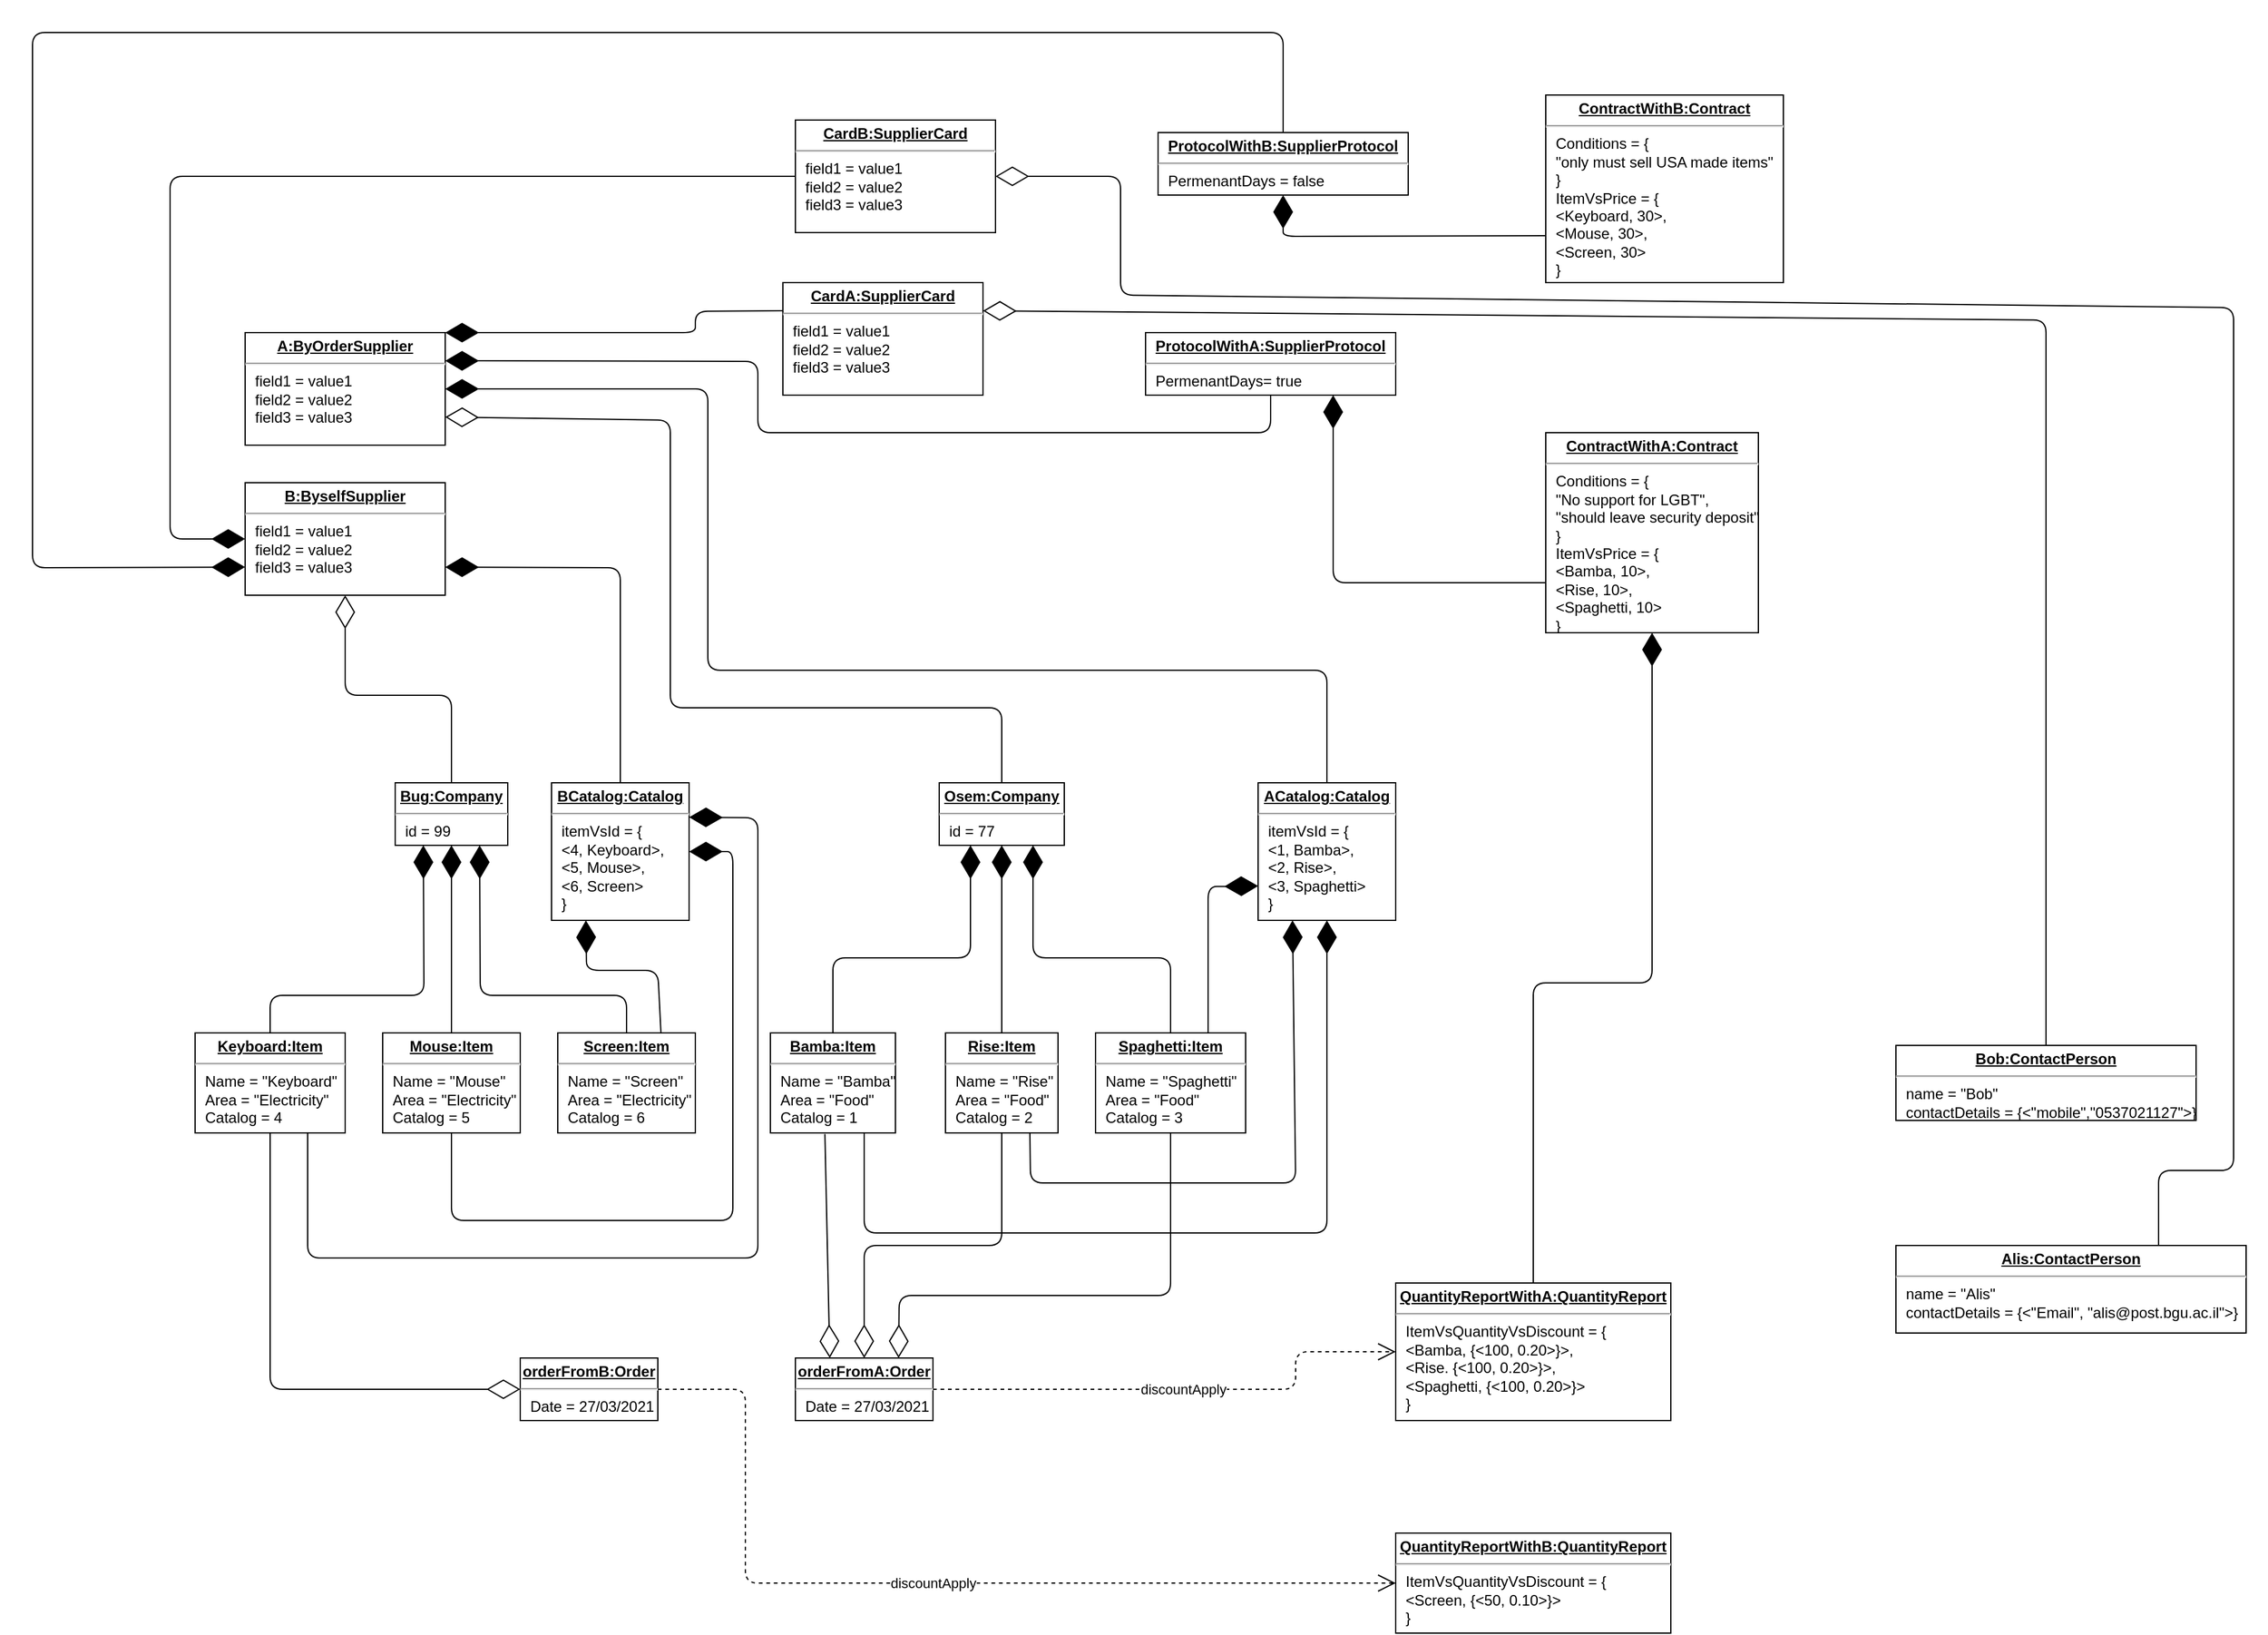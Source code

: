 <mxfile version="14.5.1" type="github">
  <diagram id="dYyYIR4Ugpj-6gh6JbMv" name="Page-1">
    <mxGraphModel dx="1290" dy="1740" grid="1" gridSize="10" guides="1" tooltips="1" connect="1" arrows="1" fold="1" page="1" pageScale="1" pageWidth="850" pageHeight="1100" math="0" shadow="0">
      <root>
        <mxCell id="0" />
        <mxCell id="1" parent="0" />
        <mxCell id="c0Frbfkyd1XwwGwyiTW0-1" value="&lt;br&gt;" style="text;html=1;strokeColor=none;fillColor=none;align=center;verticalAlign=middle;whiteSpace=wrap;rounded=0;" vertex="1" parent="1">
          <mxGeometry x="880" y="600" width="40" height="20" as="geometry" />
        </mxCell>
        <mxCell id="c0Frbfkyd1XwwGwyiTW0-2" value="&lt;p style=&quot;margin: 0px ; margin-top: 4px ; text-align: center ; text-decoration: underline&quot;&gt;&lt;b&gt;B:ByselfSupplier&lt;/b&gt;&lt;/p&gt;&lt;hr&gt;&lt;p style=&quot;margin: 0px ; margin-left: 8px&quot;&gt;field1 = value1&lt;br&gt;field2 = value2&lt;br&gt;field3 = value3&lt;/p&gt;" style="verticalAlign=top;align=left;overflow=fill;fontSize=12;fontFamily=Helvetica;html=1;" vertex="1" parent="1">
          <mxGeometry x="920" y="160" width="160" height="90" as="geometry" />
        </mxCell>
        <mxCell id="c0Frbfkyd1XwwGwyiTW0-7" value="&lt;p style=&quot;margin: 0px ; margin-top: 4px ; text-align: center ; text-decoration: underline&quot;&gt;&lt;b&gt;Rise:Item&lt;/b&gt;&lt;/p&gt;&lt;hr&gt;&lt;p style=&quot;margin: 0px ; margin-left: 8px&quot;&gt;Name = &quot;Rise&quot;&lt;br&gt;Area = &quot;Food&quot;&lt;br&gt;Catalog = 2&lt;br&gt;&lt;/p&gt;" style="verticalAlign=top;align=left;overflow=fill;fontSize=12;fontFamily=Helvetica;html=1;" vertex="1" parent="1">
          <mxGeometry x="1480" y="600" width="90" height="80" as="geometry" />
        </mxCell>
        <mxCell id="c0Frbfkyd1XwwGwyiTW0-8" value="&lt;p style=&quot;margin: 0px ; margin-top: 4px ; text-align: center ; text-decoration: underline&quot;&gt;&lt;b&gt;Bamba:Item&lt;/b&gt;&lt;/p&gt;&lt;hr&gt;&lt;p style=&quot;margin: 0px ; margin-left: 8px&quot;&gt;Name = &quot;Bamba&quot;&lt;br&gt;Area = &quot;Food&quot;&lt;br&gt;Catalog = 1&lt;br&gt;&lt;/p&gt;" style="verticalAlign=top;align=left;overflow=fill;fontSize=12;fontFamily=Helvetica;html=1;" vertex="1" parent="1">
          <mxGeometry x="1340" y="600" width="100" height="80" as="geometry" />
        </mxCell>
        <mxCell id="c0Frbfkyd1XwwGwyiTW0-9" value="&lt;p style=&quot;margin: 0px ; margin-top: 4px ; text-align: center ; text-decoration: underline&quot;&gt;&lt;b&gt;ContractWithB:Contract&lt;/b&gt;&lt;/p&gt;&lt;hr&gt;&lt;p style=&quot;margin: 0px 0px 0px 8px&quot;&gt;Conditions = {&lt;/p&gt;&lt;p style=&quot;margin: 0px 0px 0px 8px&quot;&gt;&quot;only must sell USA made items&quot;&lt;/p&gt;&lt;p style=&quot;margin: 0px 0px 0px 8px&quot;&gt;&lt;span&gt;}&lt;/span&gt;&lt;br&gt;&lt;/p&gt;&lt;p style=&quot;margin: 0px 0px 0px 8px&quot;&gt;ItemVsPrice = {&lt;/p&gt;&lt;p style=&quot;margin: 0px 0px 0px 8px&quot;&gt;&amp;lt;Keyboard, 30&amp;gt;,&lt;/p&gt;&lt;p style=&quot;margin: 0px 0px 0px 8px&quot;&gt;&amp;lt;Mouse, 30&amp;gt;,&lt;/p&gt;&lt;p style=&quot;margin: 0px 0px 0px 8px&quot;&gt;&amp;lt;Screen, 30&amp;gt;&lt;/p&gt;&lt;p style=&quot;margin: 0px 0px 0px 8px&quot;&gt;}&lt;/p&gt;" style="verticalAlign=top;align=left;overflow=fill;fontSize=12;fontFamily=Helvetica;html=1;" vertex="1" parent="1">
          <mxGeometry x="1960" y="-150" width="190" height="150" as="geometry" />
        </mxCell>
        <mxCell id="c0Frbfkyd1XwwGwyiTW0-10" value="&lt;p style=&quot;margin: 0px ; margin-top: 4px ; text-align: center ; text-decoration: underline&quot;&gt;&lt;b&gt;ContractWithA:Contract&lt;/b&gt;&lt;/p&gt;&lt;hr&gt;&lt;p style=&quot;margin: 0px ; margin-left: 8px&quot;&gt;Conditions = {&lt;/p&gt;&lt;p style=&quot;margin: 0px ; margin-left: 8px&quot;&gt;&quot;No support for LGBT&quot;,&lt;/p&gt;&lt;p style=&quot;margin: 0px ; margin-left: 8px&quot;&gt;&quot;should leave security deposit&quot;&lt;/p&gt;&lt;p style=&quot;margin: 0px ; margin-left: 8px&quot;&gt;}&lt;/p&gt;&lt;p style=&quot;margin: 0px ; margin-left: 8px&quot;&gt;ItemVsPrice = {&lt;/p&gt;&lt;p style=&quot;margin: 0px ; margin-left: 8px&quot;&gt;&amp;lt;Bamba, 10&amp;gt;,&lt;/p&gt;&lt;p style=&quot;margin: 0px ; margin-left: 8px&quot;&gt;&amp;lt;Rise, 10&amp;gt;,&lt;/p&gt;&lt;p style=&quot;margin: 0px ; margin-left: 8px&quot;&gt;&amp;lt;Spaghetti, 10&amp;gt;&lt;/p&gt;&lt;p style=&quot;margin: 0px ; margin-left: 8px&quot;&gt;&lt;span&gt;}&lt;/span&gt;&lt;/p&gt;" style="verticalAlign=top;align=left;overflow=fill;fontSize=12;fontFamily=Helvetica;html=1;" vertex="1" parent="1">
          <mxGeometry x="1960" y="120" width="170" height="160" as="geometry" />
        </mxCell>
        <mxCell id="c0Frbfkyd1XwwGwyiTW0-11" value="&lt;p style=&quot;margin: 0px ; margin-top: 4px ; text-align: center ; text-decoration: underline&quot;&gt;&lt;b&gt;A:ByOrderSupplier&lt;/b&gt;&lt;/p&gt;&lt;hr&gt;&lt;p style=&quot;margin: 0px ; margin-left: 8px&quot;&gt;field1 = value1&lt;br&gt;field2 = value2&lt;br&gt;field3 = value3&lt;/p&gt;" style="verticalAlign=top;align=left;overflow=fill;fontSize=12;fontFamily=Helvetica;html=1;" vertex="1" parent="1">
          <mxGeometry x="920" y="40" width="160" height="90" as="geometry" />
        </mxCell>
        <mxCell id="c0Frbfkyd1XwwGwyiTW0-13" value="&lt;p style=&quot;margin: 0px ; margin-top: 4px ; text-align: center ; text-decoration: underline&quot;&gt;&lt;b&gt;Spaghetti:Item&lt;/b&gt;&lt;/p&gt;&lt;hr&gt;&lt;p style=&quot;margin: 0px ; margin-left: 8px&quot;&gt;Name = &quot;Spaghetti&quot;&lt;br&gt;Area = &quot;Food&quot;&lt;br&gt;Catalog = 3&lt;br&gt;&lt;/p&gt;" style="verticalAlign=top;align=left;overflow=fill;fontSize=12;fontFamily=Helvetica;html=1;" vertex="1" parent="1">
          <mxGeometry x="1600" y="600" width="120" height="80" as="geometry" />
        </mxCell>
        <mxCell id="c0Frbfkyd1XwwGwyiTW0-15" value="&lt;p style=&quot;margin: 0px ; margin-top: 4px ; text-align: center ; text-decoration: underline&quot;&gt;&lt;b&gt;Osem:Company&lt;/b&gt;&lt;/p&gt;&lt;hr&gt;&lt;p style=&quot;margin: 0px ; margin-left: 8px&quot;&gt;id = 77&lt;br&gt;&lt;br&gt;&lt;/p&gt;" style="verticalAlign=top;align=left;overflow=fill;fontSize=12;fontFamily=Helvetica;html=1;" vertex="1" parent="1">
          <mxGeometry x="1475" y="400" width="100" height="50" as="geometry" />
        </mxCell>
        <mxCell id="c0Frbfkyd1XwwGwyiTW0-17" value="&lt;p style=&quot;margin: 0px ; margin-top: 4px ; text-align: center ; text-decoration: underline&quot;&gt;&lt;b&gt;QuantityReportWithB:QuantityReport&lt;/b&gt;&lt;/p&gt;&lt;hr&gt;&lt;p style=&quot;margin: 0px 0px 0px 8px&quot;&gt;ItemVsQuantityVsDiscount = {&amp;nbsp;&lt;/p&gt;&lt;p style=&quot;margin: 0px 0px 0px 8px&quot;&gt;&lt;span&gt;&amp;lt;Screen, {&amp;lt;50, 0.10&amp;gt;}&amp;gt;&lt;/span&gt;&lt;/p&gt;&lt;p style=&quot;margin: 0px 0px 0px 8px&quot;&gt;}&lt;/p&gt;" style="verticalAlign=top;align=left;overflow=fill;fontSize=12;fontFamily=Helvetica;html=1;" vertex="1" parent="1">
          <mxGeometry x="1840" y="1000" width="220" height="80" as="geometry" />
        </mxCell>
        <mxCell id="c0Frbfkyd1XwwGwyiTW0-18" value="&lt;p style=&quot;margin: 0px ; margin-top: 4px ; text-align: center ; text-decoration: underline&quot;&gt;&lt;b&gt;QuantityReportWithA:QuantityReport&lt;/b&gt;&lt;/p&gt;&lt;hr&gt;&lt;p style=&quot;margin: 0px ; margin-left: 8px&quot;&gt;ItemVsQuantityVsDiscount = {&amp;nbsp;&lt;/p&gt;&lt;p style=&quot;margin: 0px ; margin-left: 8px&quot;&gt;&amp;lt;Bamba, {&amp;lt;100, 0.20&amp;gt;}&amp;gt;,&amp;nbsp;&lt;/p&gt;&lt;p style=&quot;margin: 0px ; margin-left: 8px&quot;&gt;&amp;lt;Rise. {&amp;lt;100, 0.20&amp;gt;}&amp;gt;,&lt;/p&gt;&lt;p style=&quot;margin: 0px ; margin-left: 8px&quot;&gt;&amp;lt;Spaghetti, {&amp;lt;100, 0.20&amp;gt;}&amp;gt;&lt;/p&gt;&lt;p style=&quot;margin: 0px ; margin-left: 8px&quot;&gt;}&lt;/p&gt;" style="verticalAlign=top;align=left;overflow=fill;fontSize=12;fontFamily=Helvetica;html=1;" vertex="1" parent="1">
          <mxGeometry x="1840" y="800" width="220" height="110" as="geometry" />
        </mxCell>
        <mxCell id="c0Frbfkyd1XwwGwyiTW0-21" value="&lt;p style=&quot;margin: 0px ; margin-top: 4px ; text-align: center ; text-decoration: underline&quot;&gt;&lt;b&gt;ACatalog:Catalog&lt;/b&gt;&lt;/p&gt;&lt;hr&gt;&lt;p style=&quot;margin: 0px ; margin-left: 8px&quot;&gt;itemVsId = {&lt;/p&gt;&lt;p style=&quot;margin: 0px ; margin-left: 8px&quot;&gt;&amp;lt;1, Bamba&amp;gt;,&lt;/p&gt;&lt;p style=&quot;margin: 0px ; margin-left: 8px&quot;&gt;&amp;lt;2, Rise&amp;gt;,&lt;/p&gt;&lt;p style=&quot;margin: 0px ; margin-left: 8px&quot;&gt;&amp;lt;3, Spaghetti&amp;gt;&lt;/p&gt;&lt;p style=&quot;margin: 0px ; margin-left: 8px&quot;&gt;}&lt;/p&gt;" style="verticalAlign=top;align=left;overflow=fill;fontSize=12;fontFamily=Helvetica;html=1;" vertex="1" parent="1">
          <mxGeometry x="1730" y="400" width="110" height="110" as="geometry" />
        </mxCell>
        <mxCell id="c0Frbfkyd1XwwGwyiTW0-22" value="&lt;p style=&quot;margin: 0px ; margin-top: 4px ; text-align: center ; text-decoration: underline&quot;&gt;&lt;b&gt;Bob:ContactPerson&lt;/b&gt;&lt;/p&gt;&lt;hr&gt;&lt;p style=&quot;margin: 0px ; margin-left: 8px&quot;&gt;name = &quot;Bob&quot;&lt;br&gt;contactDetails = {&amp;lt;&quot;mobile&quot;,&quot;0537021127&quot;&amp;gt;&lt;span&gt;}&lt;/span&gt;&lt;/p&gt;&lt;p style=&quot;margin: 0px ; margin-left: 8px&quot;&gt;&lt;br&gt;&lt;/p&gt;" style="verticalAlign=top;align=left;overflow=fill;fontSize=12;fontFamily=Helvetica;html=1;" vertex="1" parent="1">
          <mxGeometry x="2240" y="610" width="240" height="60" as="geometry" />
        </mxCell>
        <mxCell id="c0Frbfkyd1XwwGwyiTW0-23" value="&lt;p style=&quot;margin: 0px ; margin-top: 4px ; text-align: center ; text-decoration: underline&quot;&gt;&lt;b&gt;Alis:ContactPerson&lt;/b&gt;&lt;/p&gt;&lt;hr&gt;&lt;p style=&quot;margin: 0px ; margin-left: 8px&quot;&gt;name = &quot;Alis&quot;&lt;br&gt;contactDetails = {&amp;lt;&quot;Email&quot;, &quot;alis@post.bgu.ac.il&quot;&amp;gt;}&lt;br&gt;&lt;/p&gt;" style="verticalAlign=top;align=left;overflow=fill;fontSize=12;fontFamily=Helvetica;html=1;" vertex="1" parent="1">
          <mxGeometry x="2240" y="770" width="280" height="70" as="geometry" />
        </mxCell>
        <mxCell id="c0Frbfkyd1XwwGwyiTW0-24" value="&lt;p style=&quot;margin: 0px ; margin-top: 4px ; text-align: center ; text-decoration: underline&quot;&gt;&lt;b&gt;ProtocolWithA:SupplierProtocol&lt;/b&gt;&lt;/p&gt;&lt;hr&gt;&lt;p style=&quot;margin: 0px ; margin-left: 8px&quot;&gt;PermenantDays= true&lt;br&gt;&lt;/p&gt;" style="verticalAlign=top;align=left;overflow=fill;fontSize=12;fontFamily=Helvetica;html=1;" vertex="1" parent="1">
          <mxGeometry x="1640" y="40" width="200" height="50" as="geometry" />
        </mxCell>
        <mxCell id="c0Frbfkyd1XwwGwyiTW0-26" value="&lt;p style=&quot;margin: 0px ; margin-top: 4px ; text-align: center ; text-decoration: underline&quot;&gt;&lt;b&gt;ProtocolWithB:SupplierProtocol&lt;/b&gt;&lt;/p&gt;&lt;hr&gt;&lt;p style=&quot;margin: 0px ; margin-left: 8px&quot;&gt;PermenantDays = false&lt;br&gt;&lt;/p&gt;" style="verticalAlign=top;align=left;overflow=fill;fontSize=12;fontFamily=Helvetica;html=1;" vertex="1" parent="1">
          <mxGeometry x="1650" y="-120" width="200" height="50" as="geometry" />
        </mxCell>
        <mxCell id="c0Frbfkyd1XwwGwyiTW0-28" value="&lt;p style=&quot;margin: 0px ; margin-top: 4px ; text-align: center ; text-decoration: underline&quot;&gt;&lt;b&gt;CardB:SupplierCard&lt;/b&gt;&lt;/p&gt;&lt;hr&gt;&lt;p style=&quot;margin: 0px ; margin-left: 8px&quot;&gt;field1 = value1&lt;br&gt;field2 = value2&lt;br&gt;field3 = value3&lt;/p&gt;" style="verticalAlign=top;align=left;overflow=fill;fontSize=12;fontFamily=Helvetica;html=1;" vertex="1" parent="1">
          <mxGeometry x="1360" y="-130" width="160" height="90" as="geometry" />
        </mxCell>
        <mxCell id="c0Frbfkyd1XwwGwyiTW0-29" value="&lt;p style=&quot;margin: 0px ; margin-top: 4px ; text-align: center ; text-decoration: underline&quot;&gt;&lt;b&gt;CardA:SupplierCard&lt;/b&gt;&lt;/p&gt;&lt;hr&gt;&lt;p style=&quot;margin: 0px ; margin-left: 8px&quot;&gt;field1 = value1&lt;br&gt;field2 = value2&lt;br&gt;field3 = value3&lt;/p&gt;" style="verticalAlign=top;align=left;overflow=fill;fontSize=12;fontFamily=Helvetica;html=1;" vertex="1" parent="1">
          <mxGeometry x="1350" width="160" height="90" as="geometry" />
        </mxCell>
        <mxCell id="c0Frbfkyd1XwwGwyiTW0-32" value="&lt;p style=&quot;margin: 0px ; margin-top: 4px ; text-align: center ; text-decoration: underline&quot;&gt;&lt;b&gt;orderFromA:Order&lt;/b&gt;&lt;/p&gt;&lt;hr&gt;&lt;p style=&quot;margin: 0px ; margin-left: 8px&quot;&gt;Date = 27/03/2021&lt;br&gt;&lt;/p&gt;" style="verticalAlign=top;align=left;overflow=fill;fontSize=12;fontFamily=Helvetica;html=1;" vertex="1" parent="1">
          <mxGeometry x="1360" y="860" width="110" height="50" as="geometry" />
        </mxCell>
        <mxCell id="c0Frbfkyd1XwwGwyiTW0-33" value="&lt;p style=&quot;margin: 0px ; margin-top: 4px ; text-align: center ; text-decoration: underline&quot;&gt;&lt;b&gt;orderFromB:Order&lt;/b&gt;&lt;/p&gt;&lt;hr&gt;&lt;p style=&quot;margin: 0px ; margin-left: 8px&quot;&gt;Date = 27/03/2021&lt;/p&gt;" style="verticalAlign=top;align=left;overflow=fill;fontSize=12;fontFamily=Helvetica;html=1;" vertex="1" parent="1">
          <mxGeometry x="1140" y="860" width="110" height="50" as="geometry" />
        </mxCell>
        <mxCell id="c0Frbfkyd1XwwGwyiTW0-35" value="" style="endArrow=diamondThin;endFill=1;endSize=24;html=1;exitX=0.5;exitY=0;exitDx=0;exitDy=0;entryX=0.75;entryY=1;entryDx=0;entryDy=0;" edge="1" parent="1" source="c0Frbfkyd1XwwGwyiTW0-13" target="c0Frbfkyd1XwwGwyiTW0-15">
          <mxGeometry width="160" relative="1" as="geometry">
            <mxPoint x="1300" y="890" as="sourcePoint" />
            <mxPoint x="1460" y="890" as="targetPoint" />
            <Array as="points">
              <mxPoint x="1660" y="540" />
              <mxPoint x="1550" y="540" />
            </Array>
          </mxGeometry>
        </mxCell>
        <mxCell id="c0Frbfkyd1XwwGwyiTW0-36" value="" style="endArrow=diamondThin;endFill=1;endSize=24;html=1;exitX=0.5;exitY=0;exitDx=0;exitDy=0;entryX=0.5;entryY=1;entryDx=0;entryDy=0;" edge="1" parent="1" source="c0Frbfkyd1XwwGwyiTW0-7" target="c0Frbfkyd1XwwGwyiTW0-15">
          <mxGeometry width="160" relative="1" as="geometry">
            <mxPoint x="1310" y="900" as="sourcePoint" />
            <mxPoint x="1470" y="900" as="targetPoint" />
          </mxGeometry>
        </mxCell>
        <mxCell id="c0Frbfkyd1XwwGwyiTW0-38" value="" style="endArrow=diamondThin;endFill=1;endSize=24;html=1;exitX=0.5;exitY=0;exitDx=0;exitDy=0;entryX=0.25;entryY=1;entryDx=0;entryDy=0;" edge="1" parent="1" source="c0Frbfkyd1XwwGwyiTW0-8" target="c0Frbfkyd1XwwGwyiTW0-15">
          <mxGeometry width="160" relative="1" as="geometry">
            <mxPoint x="1300" y="890" as="sourcePoint" />
            <mxPoint x="1460" y="890" as="targetPoint" />
            <Array as="points">
              <mxPoint x="1390" y="540" />
              <mxPoint x="1500" y="540" />
            </Array>
          </mxGeometry>
        </mxCell>
        <mxCell id="c0Frbfkyd1XwwGwyiTW0-54" value="" style="group" vertex="1" connectable="0" parent="1">
          <mxGeometry x="880" y="400" width="410" height="280" as="geometry" />
        </mxCell>
        <mxCell id="c0Frbfkyd1XwwGwyiTW0-49" value="&lt;p style=&quot;margin: 0px ; margin-top: 4px ; text-align: center ; text-decoration: underline&quot;&gt;&lt;b&gt;Bug:Company&lt;/b&gt;&lt;/p&gt;&lt;hr&gt;&lt;p style=&quot;margin: 0px ; margin-left: 8px&quot;&gt;id = 99&lt;br&gt;&lt;/p&gt;" style="verticalAlign=top;align=left;overflow=fill;fontSize=12;fontFamily=Helvetica;html=1;" vertex="1" parent="c0Frbfkyd1XwwGwyiTW0-54">
          <mxGeometry x="160" width="90" height="50" as="geometry" />
        </mxCell>
        <mxCell id="c0Frbfkyd1XwwGwyiTW0-50" value="&lt;p style=&quot;margin: 0px ; margin-top: 4px ; text-align: center ; text-decoration: underline&quot;&gt;&lt;b&gt;Keyboard:Item&lt;/b&gt;&lt;/p&gt;&lt;hr&gt;&lt;p style=&quot;margin: 0px ; margin-left: 8px&quot;&gt;Name = &quot;Keyboard&quot;&lt;br&gt;Area = &quot;Electricity&quot;&lt;br&gt;Catalog = 4&lt;br&gt;&lt;/p&gt;" style="verticalAlign=top;align=left;overflow=fill;fontSize=12;fontFamily=Helvetica;html=1;" vertex="1" parent="c0Frbfkyd1XwwGwyiTW0-54">
          <mxGeometry y="200" width="120" height="80" as="geometry" />
        </mxCell>
        <mxCell id="c0Frbfkyd1XwwGwyiTW0-51" value="&lt;p style=&quot;margin: 0px ; margin-top: 4px ; text-align: center ; text-decoration: underline&quot;&gt;&lt;b&gt;Mouse:Item&lt;/b&gt;&lt;/p&gt;&lt;hr&gt;&lt;p style=&quot;margin: 0px ; margin-left: 8px&quot;&gt;Name = &quot;Mouse&quot;&lt;br&gt;Area = &quot;Electricity&quot;&lt;br&gt;Catalog = 5&lt;br&gt;&lt;/p&gt;" style="verticalAlign=top;align=left;overflow=fill;fontSize=12;fontFamily=Helvetica;html=1;" vertex="1" parent="c0Frbfkyd1XwwGwyiTW0-54">
          <mxGeometry x="150" y="200" width="110" height="80" as="geometry" />
        </mxCell>
        <mxCell id="c0Frbfkyd1XwwGwyiTW0-52" value="&lt;p style=&quot;margin: 0px ; margin-top: 4px ; text-align: center ; text-decoration: underline&quot;&gt;&lt;b&gt;Screen:Item&lt;/b&gt;&lt;/p&gt;&lt;hr&gt;&lt;p style=&quot;margin: 0px ; margin-left: 8px&quot;&gt;Name = &quot;Screen&quot;&lt;br&gt;Area = &quot;Electricity&quot;&lt;br&gt;Catalog = 6&lt;/p&gt;" style="verticalAlign=top;align=left;overflow=fill;fontSize=12;fontFamily=Helvetica;html=1;" vertex="1" parent="c0Frbfkyd1XwwGwyiTW0-54">
          <mxGeometry x="290" y="200" width="110" height="80" as="geometry" />
        </mxCell>
        <mxCell id="c0Frbfkyd1XwwGwyiTW0-53" value="" style="endArrow=diamondThin;endFill=1;endSize=24;html=1;exitX=0.5;exitY=0;exitDx=0;exitDy=0;entryX=0.25;entryY=1;entryDx=0;entryDy=0;" edge="1" parent="c0Frbfkyd1XwwGwyiTW0-54">
          <mxGeometry width="160" relative="1" as="geometry">
            <mxPoint x="60" y="200" as="sourcePoint" />
            <mxPoint x="182.5" y="50" as="targetPoint" />
            <Array as="points">
              <mxPoint x="60" y="170" />
              <mxPoint x="183" y="170" />
            </Array>
          </mxGeometry>
        </mxCell>
        <mxCell id="c0Frbfkyd1XwwGwyiTW0-34" value="" style="endArrow=diamondThin;endFill=1;endSize=24;html=1;exitX=0.5;exitY=0;exitDx=0;exitDy=0;entryX=0.75;entryY=1;entryDx=0;entryDy=0;" edge="1" parent="c0Frbfkyd1XwwGwyiTW0-54" source="c0Frbfkyd1XwwGwyiTW0-52" target="c0Frbfkyd1XwwGwyiTW0-49">
          <mxGeometry width="160" relative="1" as="geometry">
            <mxPoint x="410" y="80" as="sourcePoint" />
            <mxPoint x="228" y="450" as="targetPoint" />
            <Array as="points">
              <mxPoint x="345" y="170" />
              <mxPoint x="228" y="170" />
            </Array>
          </mxGeometry>
        </mxCell>
        <mxCell id="c0Frbfkyd1XwwGwyiTW0-37" value="" style="endArrow=diamondThin;endFill=1;endSize=24;html=1;exitX=0.5;exitY=0;exitDx=0;exitDy=0;entryX=0.5;entryY=1;entryDx=0;entryDy=0;" edge="1" parent="c0Frbfkyd1XwwGwyiTW0-54" source="c0Frbfkyd1XwwGwyiTW0-51" target="c0Frbfkyd1XwwGwyiTW0-49">
          <mxGeometry width="160" relative="1" as="geometry">
            <mxPoint x="410" y="480" as="sourcePoint" />
            <mxPoint x="570" y="480" as="targetPoint" />
          </mxGeometry>
        </mxCell>
        <mxCell id="c0Frbfkyd1XwwGwyiTW0-20" value="&lt;p style=&quot;margin: 0px ; margin-top: 4px ; text-align: center ; text-decoration: underline&quot;&gt;&lt;b&gt;BCatalog:Catalog&lt;/b&gt;&lt;/p&gt;&lt;hr&gt;&lt;p style=&quot;margin: 0px 0px 0px 8px&quot;&gt;itemVsId = {&lt;/p&gt;&lt;p style=&quot;margin: 0px 0px 0px 8px&quot;&gt;&amp;lt;4, Keyboard&amp;gt;,&lt;/p&gt;&lt;p style=&quot;margin: 0px 0px 0px 8px&quot;&gt;&amp;lt;5, Mouse&amp;gt;,&lt;/p&gt;&lt;p style=&quot;margin: 0px 0px 0px 8px&quot;&gt;&amp;lt;6, Screen&amp;gt;&lt;/p&gt;&lt;p style=&quot;margin: 0px 0px 0px 8px&quot;&gt;}&lt;/p&gt;" style="verticalAlign=top;align=left;overflow=fill;fontSize=12;fontFamily=Helvetica;html=1;" vertex="1" parent="c0Frbfkyd1XwwGwyiTW0-54">
          <mxGeometry x="285" width="110" height="110" as="geometry" />
        </mxCell>
        <mxCell id="c0Frbfkyd1XwwGwyiTW0-61" value="" style="endArrow=diamondThin;endFill=1;endSize=24;html=1;exitX=0.75;exitY=0;exitDx=0;exitDy=0;entryX=0.25;entryY=1;entryDx=0;entryDy=0;" edge="1" parent="c0Frbfkyd1XwwGwyiTW0-54" source="c0Frbfkyd1XwwGwyiTW0-52" target="c0Frbfkyd1XwwGwyiTW0-20">
          <mxGeometry width="160" relative="1" as="geometry">
            <mxPoint x="320" y="210" as="sourcePoint" />
            <mxPoint x="480" y="210" as="targetPoint" />
            <Array as="points">
              <mxPoint x="370" y="150" />
              <mxPoint x="313" y="150" />
            </Array>
          </mxGeometry>
        </mxCell>
        <mxCell id="c0Frbfkyd1XwwGwyiTW0-63" value="" style="endArrow=diamondThin;endFill=1;endSize=24;html=1;exitX=0.75;exitY=1;exitDx=0;exitDy=0;entryX=1;entryY=0.25;entryDx=0;entryDy=0;" edge="1" parent="c0Frbfkyd1XwwGwyiTW0-54" source="c0Frbfkyd1XwwGwyiTW0-50" target="c0Frbfkyd1XwwGwyiTW0-20">
          <mxGeometry width="160" relative="1" as="geometry">
            <mxPoint x="215" y="290" as="sourcePoint" />
            <mxPoint x="420" y="400" as="targetPoint" />
            <Array as="points">
              <mxPoint x="90" y="380" />
              <mxPoint x="450" y="380" />
              <mxPoint x="450" y="28" />
            </Array>
          </mxGeometry>
        </mxCell>
        <mxCell id="c0Frbfkyd1XwwGwyiTW0-62" value="" style="endArrow=diamondThin;endFill=1;endSize=24;html=1;exitX=0.5;exitY=1;exitDx=0;exitDy=0;entryX=1;entryY=0.5;entryDx=0;entryDy=0;" edge="1" parent="c0Frbfkyd1XwwGwyiTW0-54" source="c0Frbfkyd1XwwGwyiTW0-51" target="c0Frbfkyd1XwwGwyiTW0-20">
          <mxGeometry width="160" relative="1" as="geometry">
            <mxPoint x="320" y="210" as="sourcePoint" />
            <mxPoint x="320" y="350" as="targetPoint" />
            <Array as="points">
              <mxPoint x="205" y="350" />
              <mxPoint x="430" y="350" />
              <mxPoint x="430" y="55" />
            </Array>
          </mxGeometry>
        </mxCell>
        <mxCell id="c0Frbfkyd1XwwGwyiTW0-55" value="" style="endArrow=diamondThin;endFill=0;endSize=24;html=1;exitX=0.5;exitY=1;exitDx=0;exitDy=0;entryX=0;entryY=0.5;entryDx=0;entryDy=0;" edge="1" parent="1" source="c0Frbfkyd1XwwGwyiTW0-50" target="c0Frbfkyd1XwwGwyiTW0-33">
          <mxGeometry width="160" relative="1" as="geometry">
            <mxPoint x="1290" y="880" as="sourcePoint" />
            <mxPoint x="1450" y="880" as="targetPoint" />
            <Array as="points">
              <mxPoint x="940" y="885" />
            </Array>
          </mxGeometry>
        </mxCell>
        <mxCell id="c0Frbfkyd1XwwGwyiTW0-56" value="" style="endArrow=diamondThin;endFill=0;endSize=24;html=1;exitX=0.436;exitY=1.011;exitDx=0;exitDy=0;exitPerimeter=0;entryX=0.25;entryY=0;entryDx=0;entryDy=0;" edge="1" parent="1" source="c0Frbfkyd1XwwGwyiTW0-8" target="c0Frbfkyd1XwwGwyiTW0-32">
          <mxGeometry width="160" relative="1" as="geometry">
            <mxPoint x="1300" y="890" as="sourcePoint" />
            <mxPoint x="1460" y="890" as="targetPoint" />
          </mxGeometry>
        </mxCell>
        <mxCell id="c0Frbfkyd1XwwGwyiTW0-57" value="" style="endArrow=diamondThin;endFill=0;endSize=24;html=1;exitX=0.5;exitY=1;exitDx=0;exitDy=0;entryX=0.5;entryY=0;entryDx=0;entryDy=0;" edge="1" parent="1" source="c0Frbfkyd1XwwGwyiTW0-7" target="c0Frbfkyd1XwwGwyiTW0-32">
          <mxGeometry width="160" relative="1" as="geometry">
            <mxPoint x="1310" y="900" as="sourcePoint" />
            <mxPoint x="1470" y="900" as="targetPoint" />
            <Array as="points">
              <mxPoint x="1525" y="770" />
              <mxPoint x="1415" y="770" />
            </Array>
          </mxGeometry>
        </mxCell>
        <mxCell id="c0Frbfkyd1XwwGwyiTW0-58" value="" style="endArrow=diamondThin;endFill=0;endSize=24;html=1;exitX=0.5;exitY=1;exitDx=0;exitDy=0;entryX=0.75;entryY=0;entryDx=0;entryDy=0;" edge="1" parent="1" source="c0Frbfkyd1XwwGwyiTW0-13" target="c0Frbfkyd1XwwGwyiTW0-32">
          <mxGeometry width="160" relative="1" as="geometry">
            <mxPoint x="1320" y="910" as="sourcePoint" />
            <mxPoint x="1480" y="910" as="targetPoint" />
            <Array as="points">
              <mxPoint x="1660" y="810" />
              <mxPoint x="1443" y="810" />
            </Array>
          </mxGeometry>
        </mxCell>
        <mxCell id="c0Frbfkyd1XwwGwyiTW0-59" value="discountApply" style="endArrow=open;endSize=12;dashed=1;html=1;exitX=1;exitY=0.5;exitDx=0;exitDy=0;entryX=0;entryY=0.5;entryDx=0;entryDy=0;" edge="1" parent="1" source="c0Frbfkyd1XwwGwyiTW0-33" target="c0Frbfkyd1XwwGwyiTW0-17">
          <mxGeometry x="0.007" width="160" relative="1" as="geometry">
            <mxPoint x="1290" y="790" as="sourcePoint" />
            <mxPoint x="1540" y="1020" as="targetPoint" />
            <Array as="points">
              <mxPoint x="1320" y="885" />
              <mxPoint x="1320" y="1040" />
            </Array>
            <mxPoint as="offset" />
          </mxGeometry>
        </mxCell>
        <mxCell id="c0Frbfkyd1XwwGwyiTW0-60" value="discountApply" style="endArrow=open;endSize=12;dashed=1;html=1;exitX=1;exitY=0.5;exitDx=0;exitDy=0;entryX=0;entryY=0.5;entryDx=0;entryDy=0;" edge="1" parent="1" source="c0Frbfkyd1XwwGwyiTW0-32" target="c0Frbfkyd1XwwGwyiTW0-18">
          <mxGeometry width="160" relative="1" as="geometry">
            <mxPoint x="1300" y="800" as="sourcePoint" />
            <mxPoint x="1460" y="800" as="targetPoint" />
            <Array as="points">
              <mxPoint x="1760" y="885" />
              <mxPoint x="1760" y="855" />
            </Array>
            <mxPoint as="offset" />
          </mxGeometry>
        </mxCell>
        <mxCell id="c0Frbfkyd1XwwGwyiTW0-65" value="" style="endArrow=diamondThin;endFill=1;endSize=24;html=1;exitX=0.5;exitY=0;exitDx=0;exitDy=0;entryX=1;entryY=0.75;entryDx=0;entryDy=0;" edge="1" parent="1" source="c0Frbfkyd1XwwGwyiTW0-20" target="c0Frbfkyd1XwwGwyiTW0-2">
          <mxGeometry width="160" relative="1" as="geometry">
            <mxPoint x="1200" y="310" as="sourcePoint" />
            <mxPoint x="1090" y="183" as="targetPoint" />
            <Array as="points">
              <mxPoint x="1220" y="228" />
            </Array>
          </mxGeometry>
        </mxCell>
        <mxCell id="c0Frbfkyd1XwwGwyiTW0-66" value="" style="endArrow=diamondThin;endFill=0;endSize=24;html=1;exitX=0.5;exitY=0;exitDx=0;exitDy=0;entryX=0.5;entryY=1;entryDx=0;entryDy=0;" edge="1" parent="1" source="c0Frbfkyd1XwwGwyiTW0-49" target="c0Frbfkyd1XwwGwyiTW0-2">
          <mxGeometry width="160" relative="1" as="geometry">
            <mxPoint x="1200" y="310" as="sourcePoint" />
            <mxPoint x="1360" y="310" as="targetPoint" />
            <Array as="points">
              <mxPoint x="1085" y="330" />
              <mxPoint x="1000" y="330" />
            </Array>
          </mxGeometry>
        </mxCell>
        <mxCell id="c0Frbfkyd1XwwGwyiTW0-67" value="" style="endArrow=diamondThin;endFill=0;endSize=24;html=1;exitX=0.5;exitY=0;exitDx=0;exitDy=0;entryX=1;entryY=0.75;entryDx=0;entryDy=0;" edge="1" parent="1" source="c0Frbfkyd1XwwGwyiTW0-15" target="c0Frbfkyd1XwwGwyiTW0-11">
          <mxGeometry width="160" relative="1" as="geometry">
            <mxPoint x="1200" y="310" as="sourcePoint" />
            <mxPoint x="1360" y="310" as="targetPoint" />
            <Array as="points">
              <mxPoint x="1525" y="340" />
              <mxPoint x="1260" y="340" />
              <mxPoint x="1260" y="110" />
            </Array>
          </mxGeometry>
        </mxCell>
        <mxCell id="c0Frbfkyd1XwwGwyiTW0-68" value="" style="endArrow=diamondThin;endFill=1;endSize=24;html=1;exitX=0.5;exitY=0;exitDx=0;exitDy=0;entryX=1;entryY=0.5;entryDx=0;entryDy=0;" edge="1" parent="1" source="c0Frbfkyd1XwwGwyiTW0-21" target="c0Frbfkyd1XwwGwyiTW0-11">
          <mxGeometry width="160" relative="1" as="geometry">
            <mxPoint x="1420" y="310" as="sourcePoint" />
            <mxPoint x="1580" y="310" as="targetPoint" />
            <Array as="points">
              <mxPoint x="1785" y="310" />
              <mxPoint x="1290" y="310" />
              <mxPoint x="1290" y="85" />
            </Array>
          </mxGeometry>
        </mxCell>
        <mxCell id="c0Frbfkyd1XwwGwyiTW0-69" value="" style="endArrow=diamondThin;endFill=1;endSize=24;html=1;exitX=0;exitY=0.25;exitDx=0;exitDy=0;entryX=1;entryY=0;entryDx=0;entryDy=0;" edge="1" parent="1" source="c0Frbfkyd1XwwGwyiTW0-29" target="c0Frbfkyd1XwwGwyiTW0-11">
          <mxGeometry width="160" relative="1" as="geometry">
            <mxPoint x="1420" y="310" as="sourcePoint" />
            <mxPoint x="1090" y="63" as="targetPoint" />
            <Array as="points">
              <mxPoint x="1280" y="23" />
              <mxPoint x="1280" y="40" />
            </Array>
          </mxGeometry>
        </mxCell>
        <mxCell id="c0Frbfkyd1XwwGwyiTW0-70" value="" style="endArrow=diamondThin;endFill=1;endSize=24;html=1;exitX=0;exitY=0.5;exitDx=0;exitDy=0;entryX=0;entryY=0.5;entryDx=0;entryDy=0;" edge="1" parent="1" source="c0Frbfkyd1XwwGwyiTW0-28" target="c0Frbfkyd1XwwGwyiTW0-2">
          <mxGeometry width="160" relative="1" as="geometry">
            <mxPoint x="1420" y="150" as="sourcePoint" />
            <mxPoint x="1580" y="150" as="targetPoint" />
            <Array as="points">
              <mxPoint x="860" y="-85" />
              <mxPoint x="860" y="205" />
            </Array>
          </mxGeometry>
        </mxCell>
        <mxCell id="c0Frbfkyd1XwwGwyiTW0-71" value="" style="endArrow=diamondThin;endFill=1;endSize=24;html=1;entryX=0.5;entryY=1;entryDx=0;entryDy=0;exitX=0.75;exitY=1;exitDx=0;exitDy=0;" edge="1" parent="1" source="c0Frbfkyd1XwwGwyiTW0-8" target="c0Frbfkyd1XwwGwyiTW0-21">
          <mxGeometry width="160" relative="1" as="geometry">
            <mxPoint x="1390" y="680" as="sourcePoint" />
            <mxPoint x="1960" y="549" as="targetPoint" />
            <Array as="points">
              <mxPoint x="1415" y="760" />
              <mxPoint x="1785" y="760" />
            </Array>
          </mxGeometry>
        </mxCell>
        <mxCell id="c0Frbfkyd1XwwGwyiTW0-72" value="" style="endArrow=diamondThin;endFill=1;endSize=24;html=1;exitX=0.75;exitY=1;exitDx=0;exitDy=0;entryX=0.25;entryY=1;entryDx=0;entryDy=0;" edge="1" parent="1" source="c0Frbfkyd1XwwGwyiTW0-7" target="c0Frbfkyd1XwwGwyiTW0-21">
          <mxGeometry width="160" relative="1" as="geometry">
            <mxPoint x="1810" y="559" as="sourcePoint" />
            <mxPoint x="1970" y="559" as="targetPoint" />
            <Array as="points">
              <mxPoint x="1548" y="720" />
              <mxPoint x="1760" y="720" />
            </Array>
          </mxGeometry>
        </mxCell>
        <mxCell id="c0Frbfkyd1XwwGwyiTW0-73" value="" style="endArrow=diamondThin;endFill=1;endSize=24;html=1;exitX=0.75;exitY=0;exitDx=0;exitDy=0;entryX=0;entryY=0.75;entryDx=0;entryDy=0;" edge="1" parent="1" source="c0Frbfkyd1XwwGwyiTW0-13" target="c0Frbfkyd1XwwGwyiTW0-21">
          <mxGeometry width="160" relative="1" as="geometry">
            <mxPoint x="1820" y="569" as="sourcePoint" />
            <mxPoint x="1980" y="569" as="targetPoint" />
            <Array as="points">
              <mxPoint x="1690" y="483" />
            </Array>
          </mxGeometry>
        </mxCell>
        <mxCell id="c0Frbfkyd1XwwGwyiTW0-74" value="" style="endArrow=diamondThin;endFill=1;endSize=24;html=1;entryX=1;entryY=0.25;entryDx=0;entryDy=0;exitX=0.5;exitY=1;exitDx=0;exitDy=0;" edge="1" parent="1" source="c0Frbfkyd1XwwGwyiTW0-24" target="c0Frbfkyd1XwwGwyiTW0-11">
          <mxGeometry width="160" relative="1" as="geometry">
            <mxPoint x="1640" y="78" as="sourcePoint" />
            <mxPoint x="1780" y="-240" as="targetPoint" />
            <Array as="points">
              <mxPoint x="1740" y="120" />
              <mxPoint x="1330" y="120" />
              <mxPoint x="1330" y="63" />
            </Array>
          </mxGeometry>
        </mxCell>
        <mxCell id="c0Frbfkyd1XwwGwyiTW0-76" value="" style="endArrow=diamondThin;endFill=1;endSize=24;html=1;exitX=0.5;exitY=0;exitDx=0;exitDy=0;entryX=0;entryY=0.75;entryDx=0;entryDy=0;" edge="1" parent="1" source="c0Frbfkyd1XwwGwyiTW0-26" target="c0Frbfkyd1XwwGwyiTW0-2">
          <mxGeometry width="160" relative="1" as="geometry">
            <mxPoint x="1630" y="-230" as="sourcePoint" />
            <mxPoint x="1790" y="-230" as="targetPoint" />
            <Array as="points">
              <mxPoint x="1750" y="-200" />
              <mxPoint x="750" y="-200" />
              <mxPoint x="750" y="228" />
            </Array>
          </mxGeometry>
        </mxCell>
        <mxCell id="c0Frbfkyd1XwwGwyiTW0-77" value="" style="endArrow=diamondThin;endFill=1;endSize=24;html=1;entryX=0.75;entryY=1;entryDx=0;entryDy=0;exitX=0;exitY=0.75;exitDx=0;exitDy=0;" edge="1" parent="1" source="c0Frbfkyd1XwwGwyiTW0-10" target="c0Frbfkyd1XwwGwyiTW0-24">
          <mxGeometry width="160" relative="1" as="geometry">
            <mxPoint x="2290" y="-65" as="sourcePoint" />
            <mxPoint x="2160" y="100" as="targetPoint" />
            <Array as="points">
              <mxPoint x="1790" y="240" />
            </Array>
          </mxGeometry>
        </mxCell>
        <mxCell id="c0Frbfkyd1XwwGwyiTW0-78" value="" style="endArrow=diamondThin;endFill=1;endSize=24;html=1;entryX=0.5;entryY=1;entryDx=0;entryDy=0;exitX=0;exitY=0.75;exitDx=0;exitDy=0;" edge="1" parent="1" source="c0Frbfkyd1XwwGwyiTW0-9" target="c0Frbfkyd1XwwGwyiTW0-26">
          <mxGeometry width="160" relative="1" as="geometry">
            <mxPoint x="1960" y="160" as="sourcePoint" />
            <mxPoint x="2160" y="100" as="targetPoint" />
            <Array as="points">
              <mxPoint x="1750" y="-37" />
            </Array>
          </mxGeometry>
        </mxCell>
        <mxCell id="c0Frbfkyd1XwwGwyiTW0-79" value="" style="endArrow=diamondThin;endFill=0;endSize=24;html=1;exitX=0.5;exitY=0;exitDx=0;exitDy=0;entryX=1;entryY=0.25;entryDx=0;entryDy=0;" edge="1" parent="1" source="c0Frbfkyd1XwwGwyiTW0-22" target="c0Frbfkyd1XwwGwyiTW0-29">
          <mxGeometry width="160" relative="1" as="geometry">
            <mxPoint x="2410" y="600" as="sourcePoint" />
            <mxPoint x="2330" y="30" as="targetPoint" />
            <Array as="points">
              <mxPoint x="2360" y="30" />
            </Array>
          </mxGeometry>
        </mxCell>
        <mxCell id="c0Frbfkyd1XwwGwyiTW0-80" value="" style="endArrow=diamondThin;endFill=0;endSize=24;html=1;exitX=0.75;exitY=0;exitDx=0;exitDy=0;entryX=1;entryY=0.5;entryDx=0;entryDy=0;" edge="1" parent="1" source="c0Frbfkyd1XwwGwyiTW0-23" target="c0Frbfkyd1XwwGwyiTW0-28">
          <mxGeometry width="160" relative="1" as="geometry">
            <mxPoint x="2050" y="400" as="sourcePoint" />
            <mxPoint x="2510" y="-60" as="targetPoint" />
            <Array as="points">
              <mxPoint x="2450" y="710" />
              <mxPoint x="2510" y="710" />
              <mxPoint x="2510" y="20" />
              <mxPoint x="1620" y="10" />
              <mxPoint x="1620" y="-85" />
            </Array>
          </mxGeometry>
        </mxCell>
        <mxCell id="c0Frbfkyd1XwwGwyiTW0-81" value="" style="endArrow=diamondThin;endFill=1;endSize=24;html=1;exitX=0.5;exitY=0;exitDx=0;exitDy=0;entryX=0.5;entryY=1;entryDx=0;entryDy=0;" edge="1" parent="1" source="c0Frbfkyd1XwwGwyiTW0-18" target="c0Frbfkyd1XwwGwyiTW0-10">
          <mxGeometry width="160" relative="1" as="geometry">
            <mxPoint x="1880" y="590" as="sourcePoint" />
            <mxPoint x="2040" y="590" as="targetPoint" />
            <Array as="points">
              <mxPoint x="1950" y="560" />
              <mxPoint x="2045" y="560" />
            </Array>
          </mxGeometry>
        </mxCell>
      </root>
    </mxGraphModel>
  </diagram>
</mxfile>
